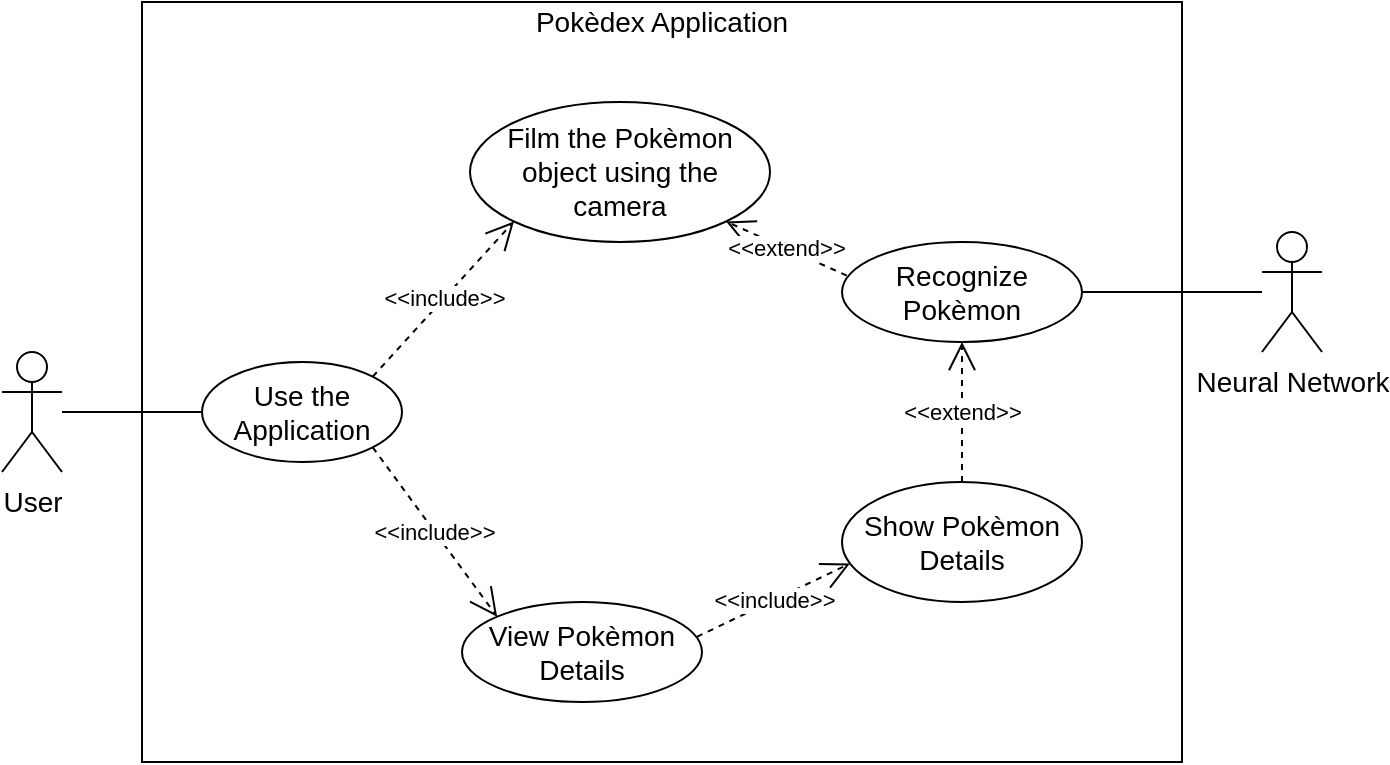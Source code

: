 <mxfile version="15.5.5" type="device"><diagram id="aWqrF0jeO3FaSPo4gbTp" name="Page-1"><mxGraphModel dx="2142" dy="934" grid="1" gridSize="10" guides="1" tooltips="1" connect="1" arrows="1" fold="1" page="1" pageScale="1" pageWidth="827" pageHeight="1169" math="0" shadow="0"><root><mxCell id="0"/><mxCell id="1" parent="0"/><mxCell id="jYjXsX_KtNpIs2tRpgjD-16" value="" style="rounded=0;whiteSpace=wrap;html=1;" parent="1" vertex="1"><mxGeometry x="100" y="110" width="520" height="380" as="geometry"/></mxCell><mxCell id="xKiKqHuYYO1nzqWuqb6E-1" value="&lt;font style=&quot;font-size: 14px&quot;&gt;User&lt;/font&gt;" style="shape=umlActor;verticalLabelPosition=bottom;verticalAlign=top;html=1;outlineConnect=0;" parent="1" vertex="1"><mxGeometry x="30" y="285" width="30" height="60" as="geometry"/></mxCell><mxCell id="xKiKqHuYYO1nzqWuqb6E-7" value="&lt;font&gt;&lt;font style=&quot;font-size: 14px&quot;&gt;View Pokèmon&lt;br&gt;Details&lt;/font&gt;&lt;br&gt;&lt;/font&gt;" style="ellipse;whiteSpace=wrap;html=1;" parent="1" vertex="1"><mxGeometry x="260" y="410" width="120" height="50" as="geometry"/></mxCell><mxCell id="xKiKqHuYYO1nzqWuqb6E-8" value="&lt;font&gt;&lt;font style=&quot;font-size: 14px&quot;&gt;Film the Pokèmon object using the camera&lt;/font&gt;&lt;br&gt;&lt;/font&gt;" style="ellipse;whiteSpace=wrap;html=1;" parent="1" vertex="1"><mxGeometry x="264" y="160" width="150" height="70" as="geometry"/></mxCell><mxCell id="xKiKqHuYYO1nzqWuqb6E-9" value="&lt;font&gt;&lt;font style=&quot;font-size: 14px&quot;&gt;Recognize Pokèmon&lt;/font&gt;&lt;br&gt;&lt;/font&gt;" style="ellipse;whiteSpace=wrap;html=1;" parent="1" vertex="1"><mxGeometry x="450" y="230" width="120" height="50" as="geometry"/></mxCell><mxCell id="xKiKqHuYYO1nzqWuqb6E-10" value="&lt;font&gt;&lt;font style=&quot;font-size: 14px&quot;&gt;Use the Application&lt;/font&gt;&lt;br&gt;&lt;/font&gt;" style="ellipse;whiteSpace=wrap;html=1;" parent="1" vertex="1"><mxGeometry x="130" y="290" width="100" height="50" as="geometry"/></mxCell><mxCell id="xKiKqHuYYO1nzqWuqb6E-11" value="&lt;font style=&quot;font-size: 14px&quot;&gt;Neural Network&lt;/font&gt;" style="shape=umlActor;verticalLabelPosition=bottom;verticalAlign=top;html=1;outlineConnect=0;" parent="1" vertex="1"><mxGeometry x="660" y="225" width="30" height="60" as="geometry"/></mxCell><mxCell id="xKiKqHuYYO1nzqWuqb6E-12" value="&lt;font&gt;&lt;font style=&quot;font-size: 14px&quot;&gt;Show Pokèmon Details&lt;/font&gt;&lt;br&gt;&lt;/font&gt;" style="ellipse;whiteSpace=wrap;html=1;" parent="1" vertex="1"><mxGeometry x="450" y="350" width="120" height="60" as="geometry"/></mxCell><mxCell id="jYjXsX_KtNpIs2tRpgjD-1" value="&amp;lt;&amp;lt;include&amp;gt;&amp;gt;" style="endArrow=open;endSize=12;dashed=1;html=1;rounded=0;exitX=1;exitY=1;exitDx=0;exitDy=0;entryX=0;entryY=0;entryDx=0;entryDy=0;" parent="1" source="xKiKqHuYYO1nzqWuqb6E-10" target="xKiKqHuYYO1nzqWuqb6E-7" edge="1"><mxGeometry width="160" relative="1" as="geometry"><mxPoint x="380" y="320" as="sourcePoint"/><mxPoint x="440" y="320" as="targetPoint"/></mxGeometry></mxCell><mxCell id="jYjXsX_KtNpIs2tRpgjD-8" value="" style="endArrow=none;html=1;rounded=0;entryX=0;entryY=0.5;entryDx=0;entryDy=0;" parent="1" target="xKiKqHuYYO1nzqWuqb6E-10" edge="1"><mxGeometry width="50" height="50" relative="1" as="geometry"><mxPoint x="60" y="315" as="sourcePoint"/><mxPoint x="120" y="220" as="targetPoint"/></mxGeometry></mxCell><mxCell id="jYjXsX_KtNpIs2tRpgjD-9" value="" style="endArrow=none;html=1;rounded=0;exitX=1;exitY=0.5;exitDx=0;exitDy=0;" parent="1" source="xKiKqHuYYO1nzqWuqb6E-9" target="xKiKqHuYYO1nzqWuqb6E-11" edge="1"><mxGeometry width="50" height="50" relative="1" as="geometry"><mxPoint x="580" y="249.71" as="sourcePoint"/><mxPoint x="730" y="250" as="targetPoint"/></mxGeometry></mxCell><mxCell id="jYjXsX_KtNpIs2tRpgjD-13" value="&amp;lt;&amp;lt;include&amp;gt;&amp;gt;" style="endArrow=open;endSize=12;dashed=1;html=1;rounded=0;exitX=1;exitY=0;exitDx=0;exitDy=0;entryX=0;entryY=1;entryDx=0;entryDy=0;" parent="1" source="xKiKqHuYYO1nzqWuqb6E-10" target="xKiKqHuYYO1nzqWuqb6E-8" edge="1"><mxGeometry width="160" relative="1" as="geometry"><mxPoint x="205.143" y="159.998" as="sourcePoint"/><mxPoint x="250.001" y="239.189" as="targetPoint"/></mxGeometry></mxCell><mxCell id="jYjXsX_KtNpIs2tRpgjD-14" value="&amp;lt;&amp;lt;extend&amp;gt;&amp;gt;" style="endArrow=open;endSize=12;dashed=1;html=1;rounded=0;exitX=0.02;exitY=0.336;exitDx=0;exitDy=0;entryX=1;entryY=1;entryDx=0;entryDy=0;exitPerimeter=0;" parent="1" source="xKiKqHuYYO1nzqWuqb6E-9" target="xKiKqHuYYO1nzqWuqb6E-8" edge="1"><mxGeometry width="160" relative="1" as="geometry"><mxPoint x="367.76" y="242.88" as="sourcePoint"/><mxPoint x="450" y="210.0" as="targetPoint"/></mxGeometry></mxCell><mxCell id="jYjXsX_KtNpIs2tRpgjD-17" value="&lt;font style=&quot;font-size: 14px&quot;&gt;Pokèdex Application&lt;/font&gt;" style="text;html=1;strokeColor=none;fillColor=none;align=center;verticalAlign=middle;whiteSpace=wrap;rounded=0;" parent="1" vertex="1"><mxGeometry x="295" y="110" width="130" height="20" as="geometry"/></mxCell><mxCell id="bbxHfL4W51b3T7-JhsEx-1" value="&amp;lt;&amp;lt;extend&amp;gt;&amp;gt;" style="endArrow=open;endSize=12;dashed=1;html=1;rounded=0;exitX=0.5;exitY=0;exitDx=0;exitDy=0;entryX=0.5;entryY=1;entryDx=0;entryDy=0;" parent="1" source="xKiKqHuYYO1nzqWuqb6E-12" target="xKiKqHuYYO1nzqWuqb6E-9" edge="1"><mxGeometry width="160" relative="1" as="geometry"><mxPoint x="465" y="301.8" as="sourcePoint"/><mxPoint x="389.72" y="345.0" as="targetPoint"/></mxGeometry></mxCell><mxCell id="bbxHfL4W51b3T7-JhsEx-2" value="&amp;lt;&amp;lt;include&amp;gt;&amp;gt;" style="endArrow=open;endSize=12;dashed=1;html=1;rounded=0;exitX=0.979;exitY=0.348;exitDx=0;exitDy=0;entryX=0.033;entryY=0.68;entryDx=0;entryDy=0;entryPerimeter=0;exitPerimeter=0;" parent="1" source="xKiKqHuYYO1nzqWuqb6E-7" target="xKiKqHuYYO1nzqWuqb6E-12" edge="1"><mxGeometry width="160" relative="1" as="geometry"><mxPoint x="369.997" y="299.997" as="sourcePoint"/><mxPoint x="431.904" y="384.783" as="targetPoint"/></mxGeometry></mxCell></root></mxGraphModel></diagram></mxfile>